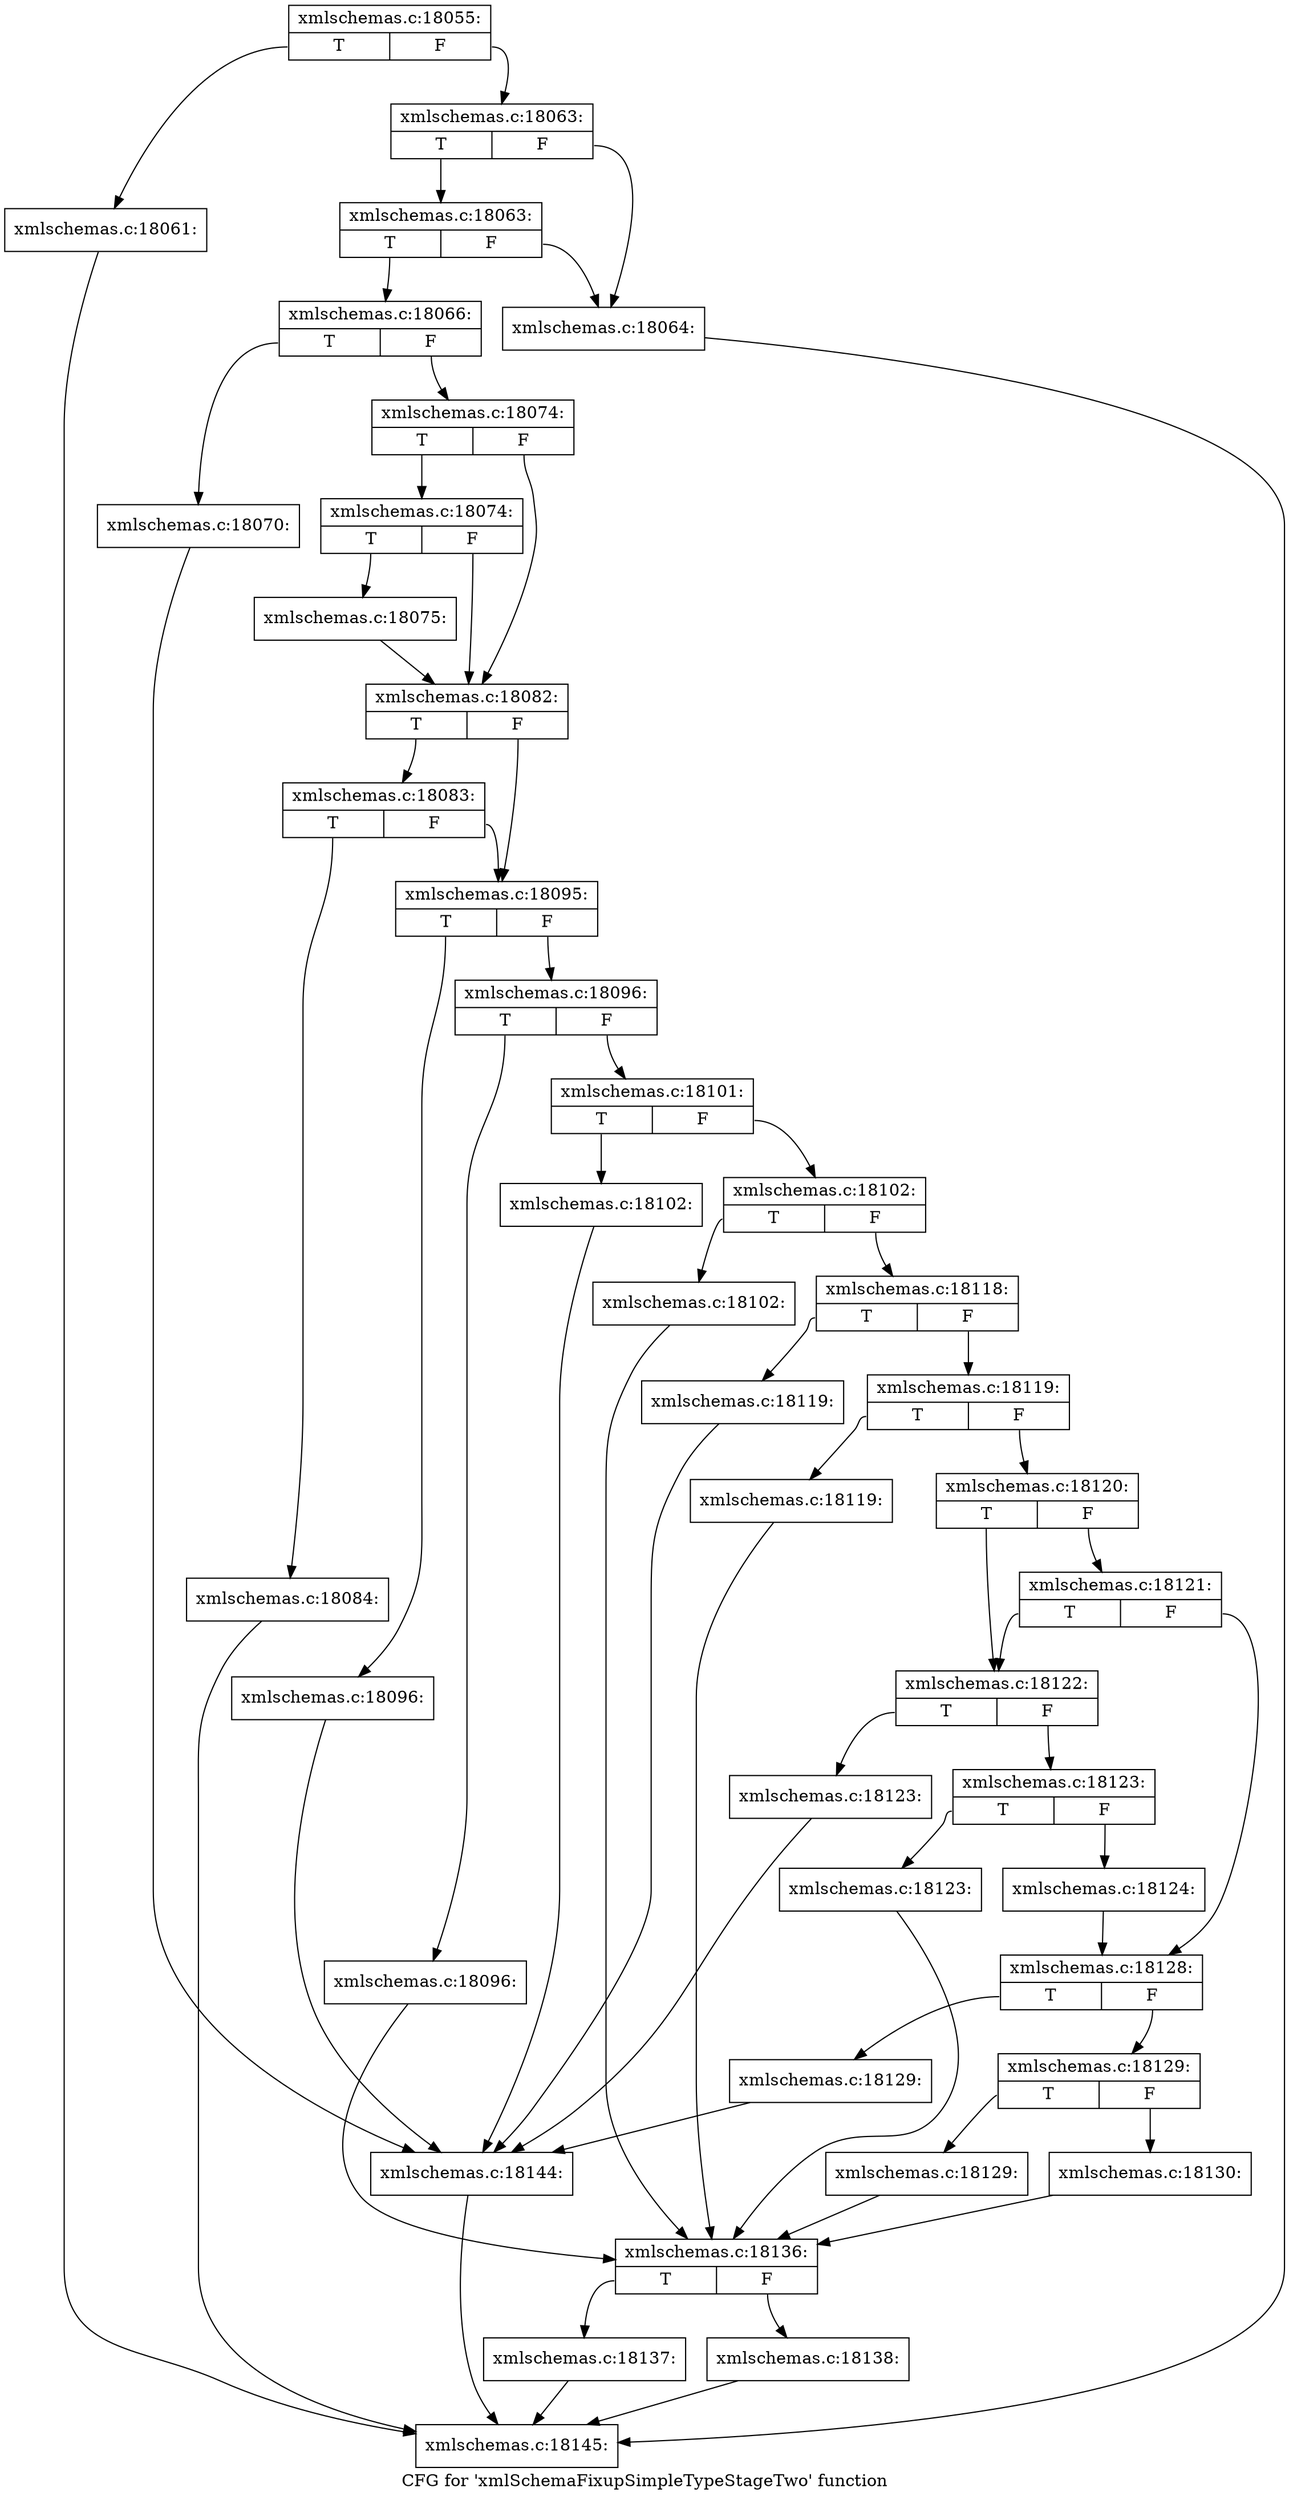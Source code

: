 digraph "CFG for 'xmlSchemaFixupSimpleTypeStageTwo' function" {
	label="CFG for 'xmlSchemaFixupSimpleTypeStageTwo' function";

	Node0x5134560 [shape=record,label="{xmlschemas.c:18055:|{<s0>T|<s1>F}}"];
	Node0x5134560:s0 -> Node0x5135650;
	Node0x5134560:s1 -> Node0x51356a0;
	Node0x5135650 [shape=record,label="{xmlschemas.c:18061:}"];
	Node0x5135650 -> Node0x5132f70;
	Node0x51356a0 [shape=record,label="{xmlschemas.c:18063:|{<s0>T|<s1>F}}"];
	Node0x51356a0:s0 -> Node0x5135d30;
	Node0x51356a0:s1 -> Node0x5135c90;
	Node0x5135d30 [shape=record,label="{xmlschemas.c:18063:|{<s0>T|<s1>F}}"];
	Node0x5135d30:s0 -> Node0x5135ce0;
	Node0x5135d30:s1 -> Node0x5135c90;
	Node0x5135c90 [shape=record,label="{xmlschemas.c:18064:}"];
	Node0x5135c90 -> Node0x5132f70;
	Node0x5135ce0 [shape=record,label="{xmlschemas.c:18066:|{<s0>T|<s1>F}}"];
	Node0x5135ce0:s0 -> Node0x5136ab0;
	Node0x5135ce0:s1 -> Node0x5136b00;
	Node0x5136ab0 [shape=record,label="{xmlschemas.c:18070:}"];
	Node0x5136ab0 -> Node0x5137c30;
	Node0x5136b00 [shape=record,label="{xmlschemas.c:18074:|{<s0>T|<s1>F}}"];
	Node0x5136b00:s0 -> Node0x5137eb0;
	Node0x5136b00:s1 -> Node0x5137e60;
	Node0x5137eb0 [shape=record,label="{xmlschemas.c:18074:|{<s0>T|<s1>F}}"];
	Node0x5137eb0:s0 -> Node0x5137e10;
	Node0x5137eb0:s1 -> Node0x5137e60;
	Node0x5137e10 [shape=record,label="{xmlschemas.c:18075:}"];
	Node0x5137e10 -> Node0x5137e60;
	Node0x5137e60 [shape=record,label="{xmlschemas.c:18082:|{<s0>T|<s1>F}}"];
	Node0x5137e60:s0 -> Node0x5139520;
	Node0x5137e60:s1 -> Node0x5138fc0;
	Node0x5139520 [shape=record,label="{xmlschemas.c:18083:|{<s0>T|<s1>F}}"];
	Node0x5139520:s0 -> Node0x451d070;
	Node0x5139520:s1 -> Node0x5138fc0;
	Node0x451d070 [shape=record,label="{xmlschemas.c:18084:}"];
	Node0x451d070 -> Node0x5132f70;
	Node0x5138fc0 [shape=record,label="{xmlschemas.c:18095:|{<s0>T|<s1>F}}"];
	Node0x5138fc0:s0 -> Node0x5139a80;
	Node0x5138fc0:s1 -> Node0x4521dd0;
	Node0x5139a80 [shape=record,label="{xmlschemas.c:18096:}"];
	Node0x5139a80 -> Node0x5137c30;
	Node0x4521dd0 [shape=record,label="{xmlschemas.c:18096:|{<s0>T|<s1>F}}"];
	Node0x4521dd0:s0 -> Node0x513a620;
	Node0x4521dd0:s1 -> Node0x513a670;
	Node0x513a620 [shape=record,label="{xmlschemas.c:18096:}"];
	Node0x513a620 -> Node0x513a890;
	Node0x513a670 [shape=record,label="{xmlschemas.c:18101:|{<s0>T|<s1>F}}"];
	Node0x513a670:s0 -> Node0x4521b10;
	Node0x513a670:s1 -> Node0x513aa90;
	Node0x4521b10 [shape=record,label="{xmlschemas.c:18102:}"];
	Node0x4521b10 -> Node0x5137c30;
	Node0x513aa90 [shape=record,label="{xmlschemas.c:18102:|{<s0>T|<s1>F}}"];
	Node0x513aa90:s0 -> Node0x513afa0;
	Node0x513aa90:s1 -> Node0x513aff0;
	Node0x513afa0 [shape=record,label="{xmlschemas.c:18102:}"];
	Node0x513afa0 -> Node0x513a890;
	Node0x513aff0 [shape=record,label="{xmlschemas.c:18118:|{<s0>T|<s1>F}}"];
	Node0x513aff0:s0 -> Node0x513b450;
	Node0x513aff0:s1 -> Node0x513b880;
	Node0x513b450 [shape=record,label="{xmlschemas.c:18119:}"];
	Node0x513b450 -> Node0x5137c30;
	Node0x513b880 [shape=record,label="{xmlschemas.c:18119:|{<s0>T|<s1>F}}"];
	Node0x513b880:s0 -> Node0x513baa0;
	Node0x513b880:s1 -> Node0x513baf0;
	Node0x513baa0 [shape=record,label="{xmlschemas.c:18119:}"];
	Node0x513baa0 -> Node0x513a890;
	Node0x513baf0 [shape=record,label="{xmlschemas.c:18120:|{<s0>T|<s1>F}}"];
	Node0x513baf0:s0 -> Node0x513bd10;
	Node0x513baf0:s1 -> Node0x513bdb0;
	Node0x513bdb0 [shape=record,label="{xmlschemas.c:18121:|{<s0>T|<s1>F}}"];
	Node0x513bdb0:s0 -> Node0x513bd10;
	Node0x513bdb0:s1 -> Node0x513bd60;
	Node0x513bd10 [shape=record,label="{xmlschemas.c:18122:|{<s0>T|<s1>F}}"];
	Node0x513bd10:s0 -> Node0x513c860;
	Node0x513bd10:s1 -> Node0x513cb80;
	Node0x513c860 [shape=record,label="{xmlschemas.c:18123:}"];
	Node0x513c860 -> Node0x5137c30;
	Node0x513cb80 [shape=record,label="{xmlschemas.c:18123:|{<s0>T|<s1>F}}"];
	Node0x513cb80:s0 -> Node0x513cda0;
	Node0x513cb80:s1 -> Node0x513cdf0;
	Node0x513cda0 [shape=record,label="{xmlschemas.c:18123:}"];
	Node0x513cda0 -> Node0x513a890;
	Node0x513cdf0 [shape=record,label="{xmlschemas.c:18124:}"];
	Node0x513cdf0 -> Node0x513bd60;
	Node0x513bd60 [shape=record,label="{xmlschemas.c:18128:|{<s0>T|<s1>F}}"];
	Node0x513bd60:s0 -> Node0x513d2b0;
	Node0x513bd60:s1 -> Node0x513d5c0;
	Node0x513d2b0 [shape=record,label="{xmlschemas.c:18129:}"];
	Node0x513d2b0 -> Node0x5137c30;
	Node0x513d5c0 [shape=record,label="{xmlschemas.c:18129:|{<s0>T|<s1>F}}"];
	Node0x513d5c0:s0 -> Node0x513d7e0;
	Node0x513d5c0:s1 -> Node0x513d830;
	Node0x513d7e0 [shape=record,label="{xmlschemas.c:18129:}"];
	Node0x513d7e0 -> Node0x513a890;
	Node0x513d830 [shape=record,label="{xmlschemas.c:18130:}"];
	Node0x513d830 -> Node0x513a890;
	Node0x513a890 [shape=record,label="{xmlschemas.c:18136:|{<s0>T|<s1>F}}"];
	Node0x513a890:s0 -> Node0x513db70;
	Node0x513a890:s1 -> Node0x513de20;
	Node0x513db70 [shape=record,label="{xmlschemas.c:18137:}"];
	Node0x513db70 -> Node0x5132f70;
	Node0x513de20 [shape=record,label="{xmlschemas.c:18138:}"];
	Node0x513de20 -> Node0x5132f70;
	Node0x5137c30 [shape=record,label="{xmlschemas.c:18144:}"];
	Node0x5137c30 -> Node0x5132f70;
	Node0x5132f70 [shape=record,label="{xmlschemas.c:18145:}"];
}
